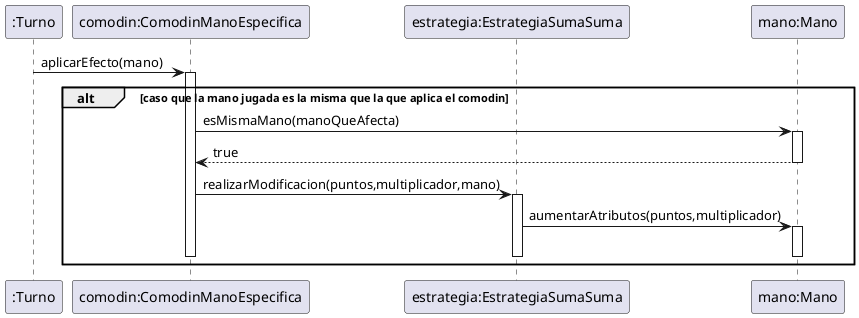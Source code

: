 @startuml Diagrama secuencia aplicarEfecto Comodin Mano Especifica
    participant ":Turno" as Turno
    participant "comodin:ComodinManoEspecifica" as Comodin
    participant "estrategia:EstrategiaSumaSuma" as EstrategiaComodin
    participant "mano:Mano" as Mano 

    Turno -> Comodin: aplicarEfecto(mano)

    activate Comodin

    alt caso que la mano jugada es la misma que la que aplica el comodin

    Comodin -> Mano: esMismaMano(manoQueAfecta)

    activate Mano

    Mano --> Comodin: true

    deactivate Mano

    Comodin -> EstrategiaComodin: realizarModificacion(puntos,multiplicador,mano)
    
    activate EstrategiaComodin

    EstrategiaComodin -> Mano: aumentarAtributos(puntos,multiplicador)
    
    activate Mano
    deactivate Mano
    deactivate EstrategiaComodin
    deactivate Comodin
    end
    
@enduml